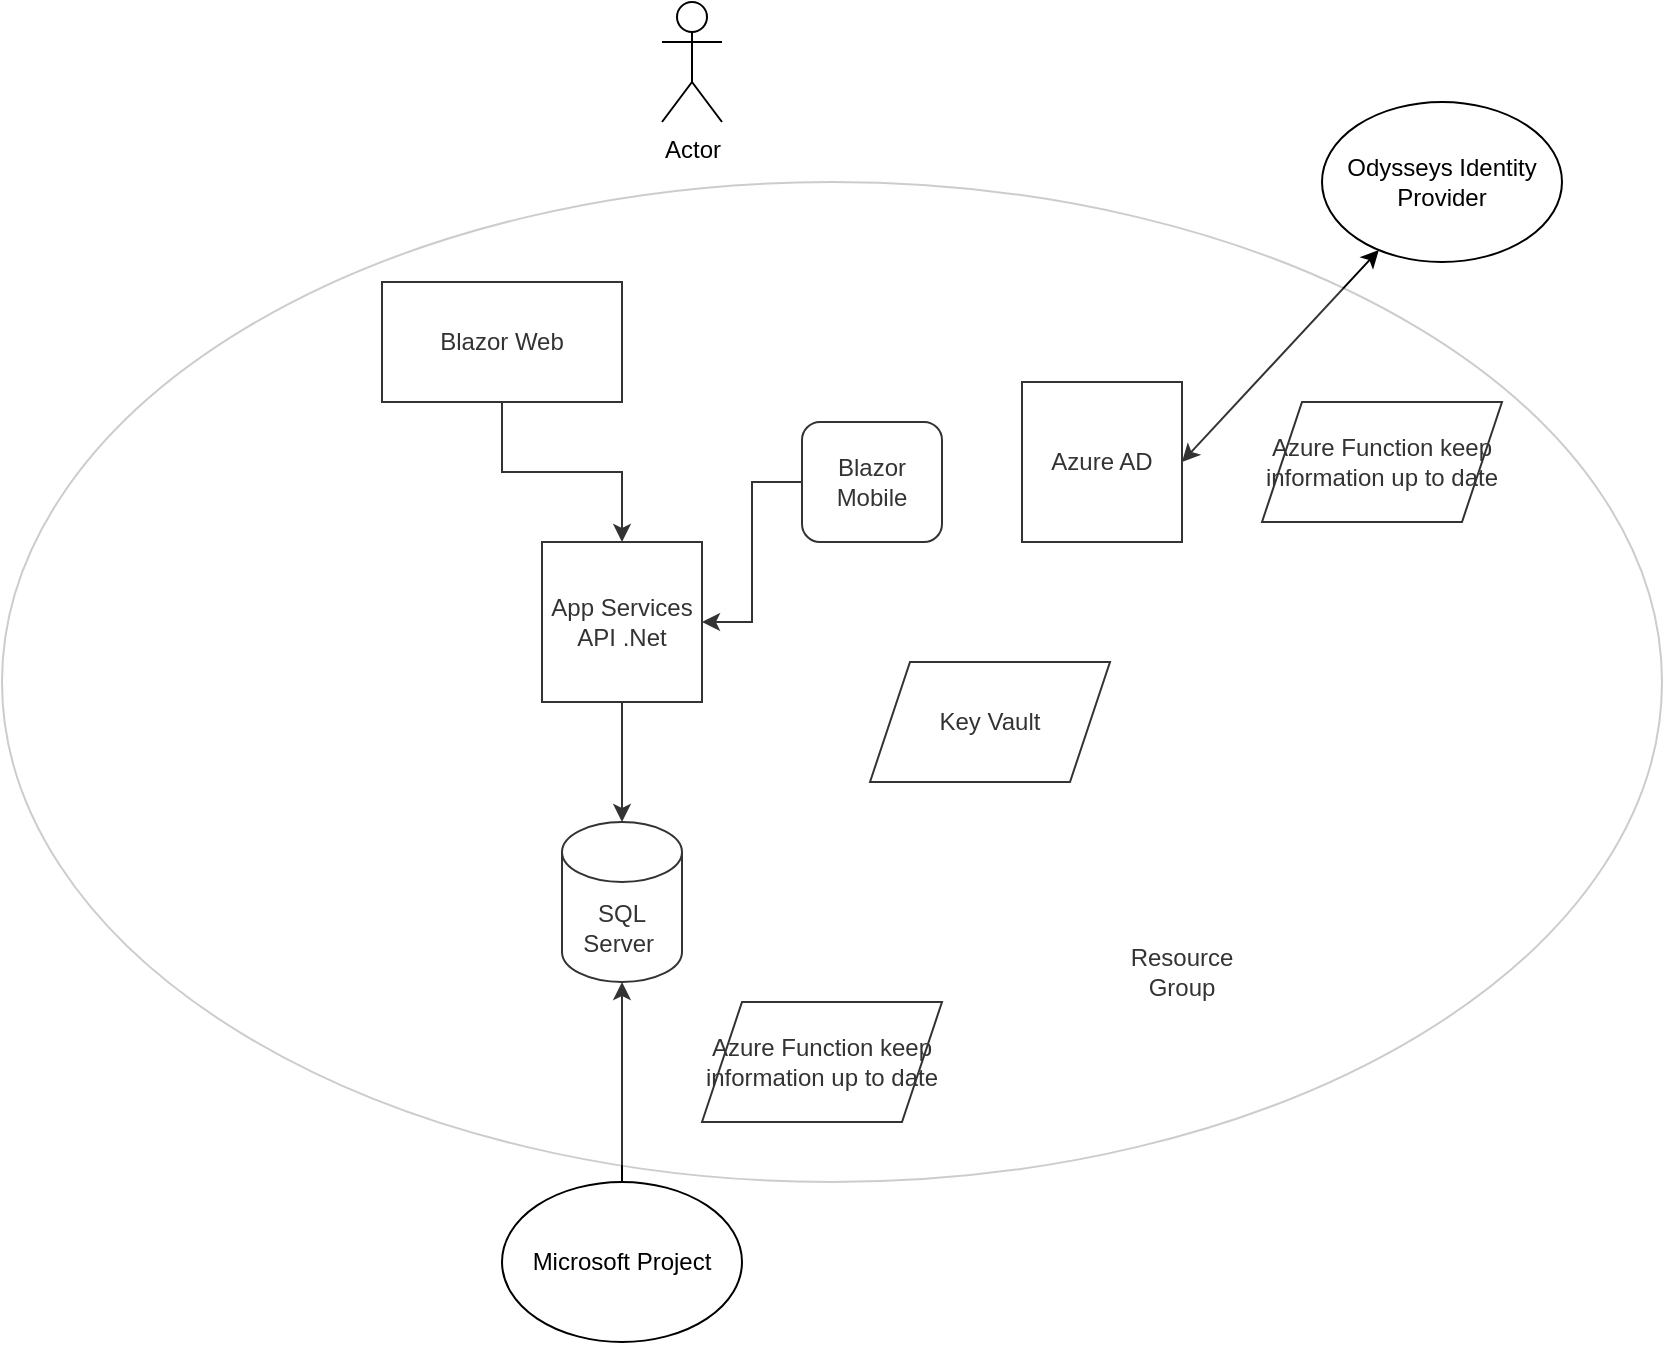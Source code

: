 <mxfile version="21.3.0" type="github">
  <diagram name="Page-1" id="77dgJjGsccioZgK8hfgZ">
    <mxGraphModel dx="2261" dy="760" grid="1" gridSize="10" guides="1" tooltips="1" connect="1" arrows="1" fold="1" page="1" pageScale="1" pageWidth="827" pageHeight="1169" math="0" shadow="0">
      <root>
        <mxCell id="0" />
        <mxCell id="1" parent="0" />
        <mxCell id="3xtFwST2GhGsvsta4LYN-1" value="Actor" style="shape=umlActor;verticalLabelPosition=bottom;verticalAlign=top;html=1;outlineConnect=0;" vertex="1" parent="1">
          <mxGeometry x="310" y="50" width="30" height="60" as="geometry" />
        </mxCell>
        <mxCell id="3xtFwST2GhGsvsta4LYN-14" value="" style="edgeStyle=orthogonalEdgeStyle;rounded=0;orthogonalLoop=1;jettySize=auto;html=1;" edge="1" parent="1" source="3xtFwST2GhGsvsta4LYN-2" target="3xtFwST2GhGsvsta4LYN-5">
          <mxGeometry relative="1" as="geometry" />
        </mxCell>
        <mxCell id="3xtFwST2GhGsvsta4LYN-2" value="Blazor Web" style="rounded=0;whiteSpace=wrap;html=1;" vertex="1" parent="1">
          <mxGeometry x="170" y="190" width="120" height="60" as="geometry" />
        </mxCell>
        <mxCell id="3xtFwST2GhGsvsta4LYN-18" value="" style="edgeStyle=orthogonalEdgeStyle;rounded=0;orthogonalLoop=1;jettySize=auto;html=1;" edge="1" parent="1" source="3xtFwST2GhGsvsta4LYN-3" target="3xtFwST2GhGsvsta4LYN-5">
          <mxGeometry relative="1" as="geometry" />
        </mxCell>
        <mxCell id="3xtFwST2GhGsvsta4LYN-3" value="Blazor Mobile" style="rounded=1;whiteSpace=wrap;html=1;" vertex="1" parent="1">
          <mxGeometry x="380" y="260" width="70" height="60" as="geometry" />
        </mxCell>
        <mxCell id="3xtFwST2GhGsvsta4LYN-4" value="SQL Server&amp;nbsp;" style="shape=cylinder3;whiteSpace=wrap;html=1;boundedLbl=1;backgroundOutline=1;size=15;" vertex="1" parent="1">
          <mxGeometry x="260" y="460" width="60" height="80" as="geometry" />
        </mxCell>
        <mxCell id="3xtFwST2GhGsvsta4LYN-19" value="" style="edgeStyle=orthogonalEdgeStyle;rounded=0;orthogonalLoop=1;jettySize=auto;html=1;" edge="1" parent="1" source="3xtFwST2GhGsvsta4LYN-5" target="3xtFwST2GhGsvsta4LYN-4">
          <mxGeometry relative="1" as="geometry" />
        </mxCell>
        <mxCell id="3xtFwST2GhGsvsta4LYN-5" value="App Services API .Net" style="whiteSpace=wrap;html=1;aspect=fixed;" vertex="1" parent="1">
          <mxGeometry x="250" y="320" width="80" height="80" as="geometry" />
        </mxCell>
        <mxCell id="3xtFwST2GhGsvsta4LYN-6" value="Odysseys Identity Provider" style="ellipse;whiteSpace=wrap;html=1;" vertex="1" parent="1">
          <mxGeometry x="640" y="100" width="120" height="80" as="geometry" />
        </mxCell>
        <mxCell id="3xtFwST2GhGsvsta4LYN-7" value="Key Vault" style="shape=parallelogram;perimeter=parallelogramPerimeter;whiteSpace=wrap;html=1;fixedSize=1;" vertex="1" parent="1">
          <mxGeometry x="414" y="380" width="120" height="60" as="geometry" />
        </mxCell>
        <mxCell id="3xtFwST2GhGsvsta4LYN-8" value="Azure AD" style="whiteSpace=wrap;html=1;aspect=fixed;" vertex="1" parent="1">
          <mxGeometry x="490" y="240" width="80" height="80" as="geometry" />
        </mxCell>
        <mxCell id="3xtFwST2GhGsvsta4LYN-9" value="" style="endArrow=classic;startArrow=classic;html=1;rounded=0;exitX=1;exitY=0.5;exitDx=0;exitDy=0;" edge="1" parent="1" source="3xtFwST2GhGsvsta4LYN-8" target="3xtFwST2GhGsvsta4LYN-6">
          <mxGeometry width="50" height="50" relative="1" as="geometry">
            <mxPoint x="570" y="250" as="sourcePoint" />
            <mxPoint x="620" y="200" as="targetPoint" />
          </mxGeometry>
        </mxCell>
        <mxCell id="3xtFwST2GhGsvsta4LYN-13" value="Resource Group" style="text;html=1;strokeColor=none;fillColor=none;align=center;verticalAlign=middle;whiteSpace=wrap;rounded=0;" vertex="1" parent="1">
          <mxGeometry x="540" y="520" width="60" height="30" as="geometry" />
        </mxCell>
        <mxCell id="3xtFwST2GhGsvsta4LYN-21" value="Azure Function keep information up to date" style="shape=parallelogram;perimeter=parallelogramPerimeter;whiteSpace=wrap;html=1;fixedSize=1;" vertex="1" parent="1">
          <mxGeometry x="610" y="250" width="120" height="60" as="geometry" />
        </mxCell>
        <mxCell id="3xtFwST2GhGsvsta4LYN-23" value="" style="edgeStyle=orthogonalEdgeStyle;rounded=0;orthogonalLoop=1;jettySize=auto;html=1;" edge="1" parent="1" source="3xtFwST2GhGsvsta4LYN-22" target="3xtFwST2GhGsvsta4LYN-4">
          <mxGeometry relative="1" as="geometry" />
        </mxCell>
        <mxCell id="3xtFwST2GhGsvsta4LYN-22" value="Microsoft Project" style="ellipse;whiteSpace=wrap;html=1;" vertex="1" parent="1">
          <mxGeometry x="230" y="640" width="120" height="80" as="geometry" />
        </mxCell>
        <mxCell id="3xtFwST2GhGsvsta4LYN-24" value="Azure Function keep information up to date" style="shape=parallelogram;perimeter=parallelogramPerimeter;whiteSpace=wrap;html=1;fixedSize=1;" vertex="1" parent="1">
          <mxGeometry x="330" y="550" width="120" height="60" as="geometry" />
        </mxCell>
        <mxCell id="3xtFwST2GhGsvsta4LYN-25" value="" style="ellipse;whiteSpace=wrap;html=1;opacity=20;" vertex="1" parent="1">
          <mxGeometry x="-20" y="140" width="830" height="500" as="geometry" />
        </mxCell>
      </root>
    </mxGraphModel>
  </diagram>
</mxfile>
